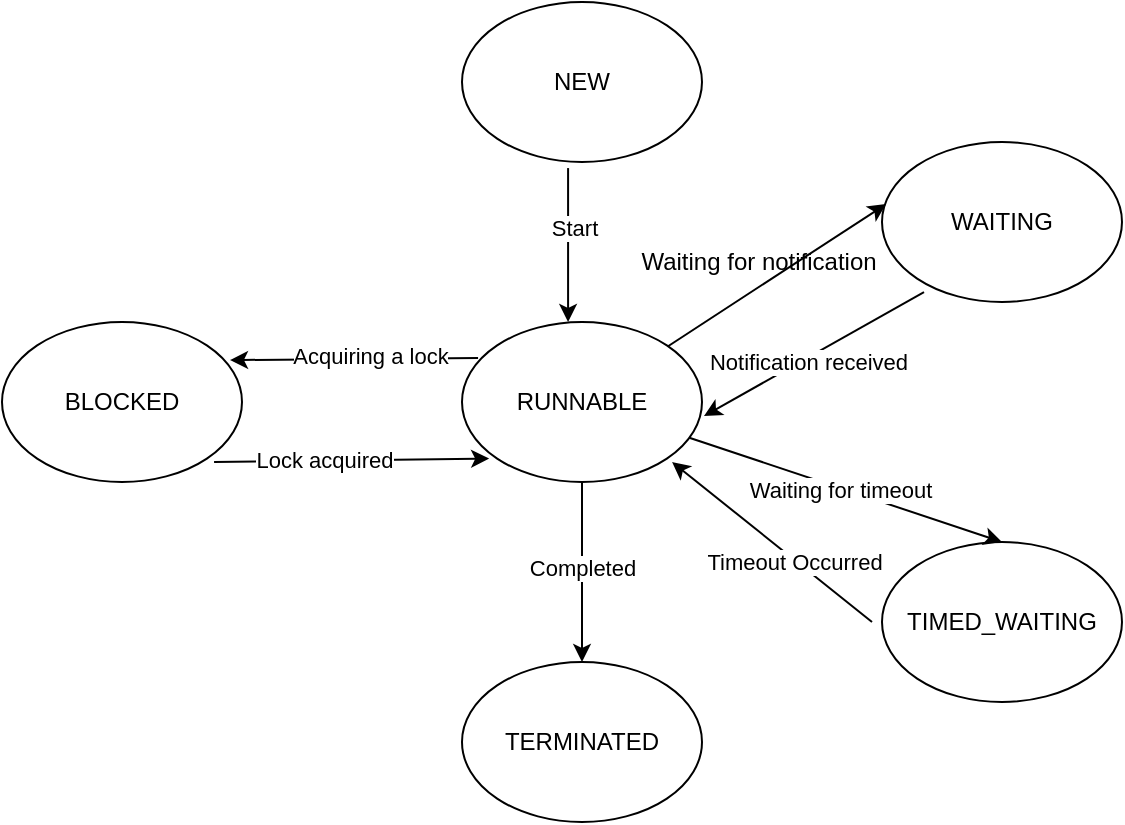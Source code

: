 <mxfile version="13.3.9" type="github"><diagram id="A2MQdkLRwQlIIUXOBjxC" name="Page-1"><mxGraphModel dx="1070" dy="563" grid="1" gridSize="10" guides="1" tooltips="1" connect="1" arrows="1" fold="1" page="1" pageScale="1" pageWidth="827" pageHeight="1169" math="0" shadow="0"><root><mxCell id="0"/><mxCell id="1" parent="0"/><mxCell id="Ja_bkvQBqwOY2e8XhVsX-1" value="NEW" style="ellipse;whiteSpace=wrap;html=1;" vertex="1" parent="1"><mxGeometry x="320" y="80" width="120" height="80" as="geometry"/></mxCell><mxCell id="Ja_bkvQBqwOY2e8XhVsX-2" value="RUNNABLE" style="ellipse;whiteSpace=wrap;html=1;" vertex="1" parent="1"><mxGeometry x="320" y="240" width="120" height="80" as="geometry"/></mxCell><mxCell id="Ja_bkvQBqwOY2e8XhVsX-3" value="TERMINATED" style="ellipse;whiteSpace=wrap;html=1;" vertex="1" parent="1"><mxGeometry x="320" y="410" width="120" height="80" as="geometry"/></mxCell><mxCell id="Ja_bkvQBqwOY2e8XhVsX-4" value="BLOCKED" style="ellipse;whiteSpace=wrap;html=1;" vertex="1" parent="1"><mxGeometry x="90" y="240" width="120" height="80" as="geometry"/></mxCell><mxCell id="Ja_bkvQBqwOY2e8XhVsX-5" value="WAITING" style="ellipse;whiteSpace=wrap;html=1;" vertex="1" parent="1"><mxGeometry x="530" y="150" width="120" height="80" as="geometry"/></mxCell><mxCell id="Ja_bkvQBqwOY2e8XhVsX-6" value="TIMED_WAITING" style="ellipse;whiteSpace=wrap;html=1;" vertex="1" parent="1"><mxGeometry x="530" y="350" width="120" height="80" as="geometry"/></mxCell><mxCell id="Ja_bkvQBqwOY2e8XhVsX-7" value="" style="endArrow=classic;html=1;exitX=0.442;exitY=1.038;exitDx=0;exitDy=0;exitPerimeter=0;entryX=0.442;entryY=0;entryDx=0;entryDy=0;entryPerimeter=0;" edge="1" parent="1" source="Ja_bkvQBqwOY2e8XhVsX-1" target="Ja_bkvQBqwOY2e8XhVsX-2"><mxGeometry width="50" height="50" relative="1" as="geometry"><mxPoint x="390" y="320" as="sourcePoint"/><mxPoint x="440" y="270" as="targetPoint"/></mxGeometry></mxCell><mxCell id="Ja_bkvQBqwOY2e8XhVsX-16" value="Start" style="edgeLabel;html=1;align=center;verticalAlign=middle;resizable=0;points=[];" vertex="1" connectable="0" parent="Ja_bkvQBqwOY2e8XhVsX-7"><mxGeometry x="-0.221" y="3" relative="1" as="geometry"><mxPoint as="offset"/></mxGeometry></mxCell><mxCell id="Ja_bkvQBqwOY2e8XhVsX-8" value="" style="endArrow=classic;html=1;entryX=0.5;entryY=0;entryDx=0;entryDy=0;exitX=0.5;exitY=1;exitDx=0;exitDy=0;" edge="1" parent="1" source="Ja_bkvQBqwOY2e8XhVsX-2" target="Ja_bkvQBqwOY2e8XhVsX-3"><mxGeometry width="50" height="50" relative="1" as="geometry"><mxPoint x="390" y="320" as="sourcePoint"/><mxPoint x="440" y="270" as="targetPoint"/></mxGeometry></mxCell><mxCell id="Ja_bkvQBqwOY2e8XhVsX-17" value="Completed" style="edgeLabel;html=1;align=center;verticalAlign=middle;resizable=0;points=[];" vertex="1" connectable="0" parent="Ja_bkvQBqwOY2e8XhVsX-8"><mxGeometry x="-0.044" relative="1" as="geometry"><mxPoint as="offset"/></mxGeometry></mxCell><mxCell id="Ja_bkvQBqwOY2e8XhVsX-9" value="" style="endArrow=classic;html=1;entryX=0.95;entryY=0.238;entryDx=0;entryDy=0;entryPerimeter=0;exitX=0.067;exitY=0.225;exitDx=0;exitDy=0;exitPerimeter=0;" edge="1" parent="1" source="Ja_bkvQBqwOY2e8XhVsX-2" target="Ja_bkvQBqwOY2e8XhVsX-4"><mxGeometry width="50" height="50" relative="1" as="geometry"><mxPoint x="390" y="320" as="sourcePoint"/><mxPoint x="440" y="270" as="targetPoint"/></mxGeometry></mxCell><mxCell id="Ja_bkvQBqwOY2e8XhVsX-20" value="Acquiring a lock" style="edgeLabel;html=1;align=center;verticalAlign=middle;resizable=0;points=[];" vertex="1" connectable="0" parent="Ja_bkvQBqwOY2e8XhVsX-9"><mxGeometry x="0.258" y="-2" relative="1" as="geometry"><mxPoint x="23.97" as="offset"/></mxGeometry></mxCell><mxCell id="Ja_bkvQBqwOY2e8XhVsX-10" value="" style="endArrow=classic;html=1;exitX=0.917;exitY=0.875;exitDx=0;exitDy=0;exitPerimeter=0;entryX=0;entryY=1;entryDx=0;entryDy=0;" edge="1" parent="1"><mxGeometry width="50" height="50" relative="1" as="geometry"><mxPoint x="196.04" y="310" as="sourcePoint"/><mxPoint x="333.574" y="308.284" as="targetPoint"/></mxGeometry></mxCell><mxCell id="Ja_bkvQBqwOY2e8XhVsX-21" value="Lock acquired" style="edgeLabel;html=1;align=center;verticalAlign=middle;resizable=0;points=[];" vertex="1" connectable="0" parent="Ja_bkvQBqwOY2e8XhVsX-10"><mxGeometry x="-0.608" y="1" relative="1" as="geometry"><mxPoint x="28" as="offset"/></mxGeometry></mxCell><mxCell id="Ja_bkvQBqwOY2e8XhVsX-11" value="" style="endArrow=classic;html=1;entryX=0.017;entryY=0.388;entryDx=0;entryDy=0;entryPerimeter=0;" edge="1" parent="1" source="Ja_bkvQBqwOY2e8XhVsX-2" target="Ja_bkvQBqwOY2e8XhVsX-5"><mxGeometry width="50" height="50" relative="1" as="geometry"><mxPoint x="390" y="320" as="sourcePoint"/><mxPoint x="440" y="270" as="targetPoint"/></mxGeometry></mxCell><mxCell id="Ja_bkvQBqwOY2e8XhVsX-12" value="" style="endArrow=classic;html=1;exitX=0.175;exitY=0.938;exitDx=0;exitDy=0;exitPerimeter=0;entryX=1.008;entryY=0.588;entryDx=0;entryDy=0;entryPerimeter=0;" edge="1" parent="1" source="Ja_bkvQBqwOY2e8XhVsX-5" target="Ja_bkvQBqwOY2e8XhVsX-2"><mxGeometry width="50" height="50" relative="1" as="geometry"><mxPoint x="390" y="320" as="sourcePoint"/><mxPoint x="440" y="270" as="targetPoint"/></mxGeometry></mxCell><mxCell id="Ja_bkvQBqwOY2e8XhVsX-19" value="Notification received" style="edgeLabel;html=1;align=center;verticalAlign=middle;resizable=0;points=[];" vertex="1" connectable="0" parent="Ja_bkvQBqwOY2e8XhVsX-12"><mxGeometry x="0.072" y="2" relative="1" as="geometry"><mxPoint as="offset"/></mxGeometry></mxCell><mxCell id="Ja_bkvQBqwOY2e8XhVsX-13" value="" style="endArrow=classic;html=1;entryX=0.5;entryY=0;entryDx=0;entryDy=0;" edge="1" parent="1" source="Ja_bkvQBqwOY2e8XhVsX-2" target="Ja_bkvQBqwOY2e8XhVsX-6"><mxGeometry width="50" height="50" relative="1" as="geometry"><mxPoint x="390" y="320" as="sourcePoint"/><mxPoint x="440" y="270" as="targetPoint"/></mxGeometry></mxCell><mxCell id="Ja_bkvQBqwOY2e8XhVsX-22" value="Waiting for timeout" style="edgeLabel;html=1;align=center;verticalAlign=middle;resizable=0;points=[];" vertex="1" connectable="0" parent="Ja_bkvQBqwOY2e8XhVsX-13"><mxGeometry x="-0.032" y="-1" relative="1" as="geometry"><mxPoint as="offset"/></mxGeometry></mxCell><mxCell id="Ja_bkvQBqwOY2e8XhVsX-14" value="" style="endArrow=classic;html=1;exitX=0;exitY=0.5;exitDx=0;exitDy=0;entryX=0.917;entryY=0.875;entryDx=0;entryDy=0;entryPerimeter=0;" edge="1" parent="1"><mxGeometry width="50" height="50" relative="1" as="geometry"><mxPoint x="525" y="390" as="sourcePoint"/><mxPoint x="425.04" y="310" as="targetPoint"/></mxGeometry></mxCell><mxCell id="Ja_bkvQBqwOY2e8XhVsX-23" value="Timeout Occurred" style="edgeLabel;html=1;align=center;verticalAlign=middle;resizable=0;points=[];" vertex="1" connectable="0" parent="Ja_bkvQBqwOY2e8XhVsX-14"><mxGeometry x="-0.232" y="1" relative="1" as="geometry"><mxPoint as="offset"/></mxGeometry></mxCell><mxCell id="Ja_bkvQBqwOY2e8XhVsX-18" value="Waiting for notification" style="text;html=1;align=center;verticalAlign=middle;resizable=0;points=[];autosize=1;rotation=0;" vertex="1" parent="1"><mxGeometry x="403" y="200" width="130" height="20" as="geometry"/></mxCell></root></mxGraphModel></diagram></mxfile>